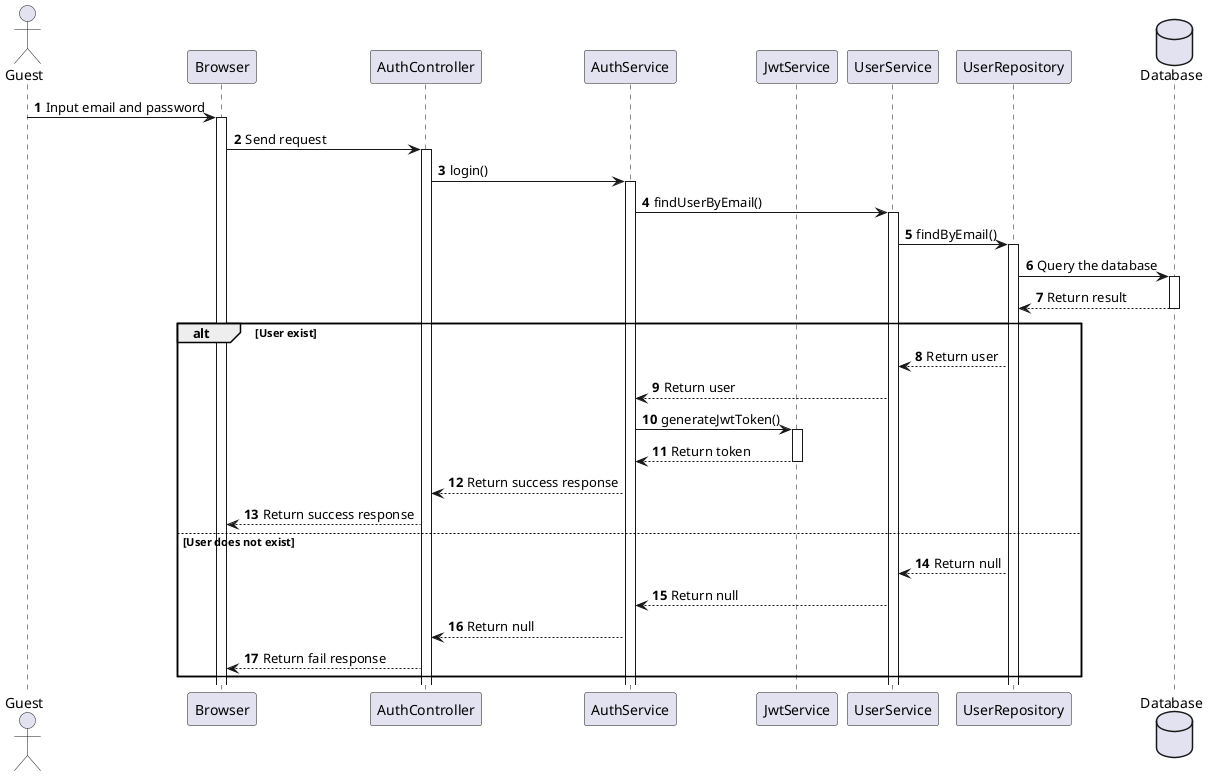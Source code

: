 @startuml
autonumber
actor Guest as Guest
participant Browser as A
participant AuthController as B
participant AuthService as C
participant JwtService as D
participant UserService as E
participant UserRepository as F
database Database 

Guest -> A++: Input email and password
A -> B++: Send request
B -> C++: login()
C -> E++: findUserByEmail()
E -> F++: findByEmail()
F -> Database++: Query the database
Database --> F--: Return result
alt User exist
    F --> E: Return user
    E --> C: Return user
    C -> D++: generateJwtToken()
    D --> C--: Return token
    C --> B: Return success response
    B --> A: Return success response
else User does not exist
    F --> E: Return null
    E --> C: Return null
    C --> B: Return null
    B --> A: Return fail response
end
@enduml